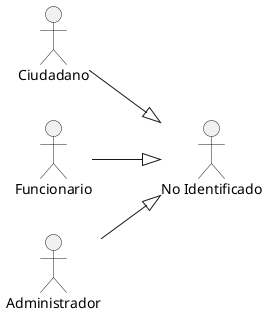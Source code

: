 @startuml
left to right direction

actor "No Identificado" as NI

actor Ciudadano
actor Funcionario
actor Administrador

Ciudadano --|> NI
Funcionario --|> NI
Administrador --|> NI

@enduml
